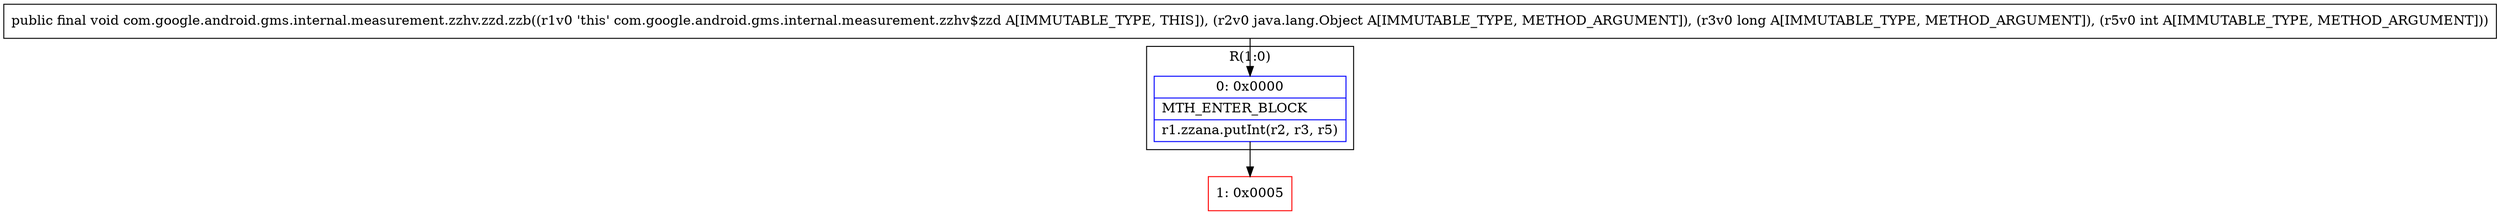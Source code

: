 digraph "CFG forcom.google.android.gms.internal.measurement.zzhv.zzd.zzb(Ljava\/lang\/Object;JI)V" {
subgraph cluster_Region_2112372533 {
label = "R(1:0)";
node [shape=record,color=blue];
Node_0 [shape=record,label="{0\:\ 0x0000|MTH_ENTER_BLOCK\l|r1.zzana.putInt(r2, r3, r5)\l}"];
}
Node_1 [shape=record,color=red,label="{1\:\ 0x0005}"];
MethodNode[shape=record,label="{public final void com.google.android.gms.internal.measurement.zzhv.zzd.zzb((r1v0 'this' com.google.android.gms.internal.measurement.zzhv$zzd A[IMMUTABLE_TYPE, THIS]), (r2v0 java.lang.Object A[IMMUTABLE_TYPE, METHOD_ARGUMENT]), (r3v0 long A[IMMUTABLE_TYPE, METHOD_ARGUMENT]), (r5v0 int A[IMMUTABLE_TYPE, METHOD_ARGUMENT])) }"];
MethodNode -> Node_0;
Node_0 -> Node_1;
}

